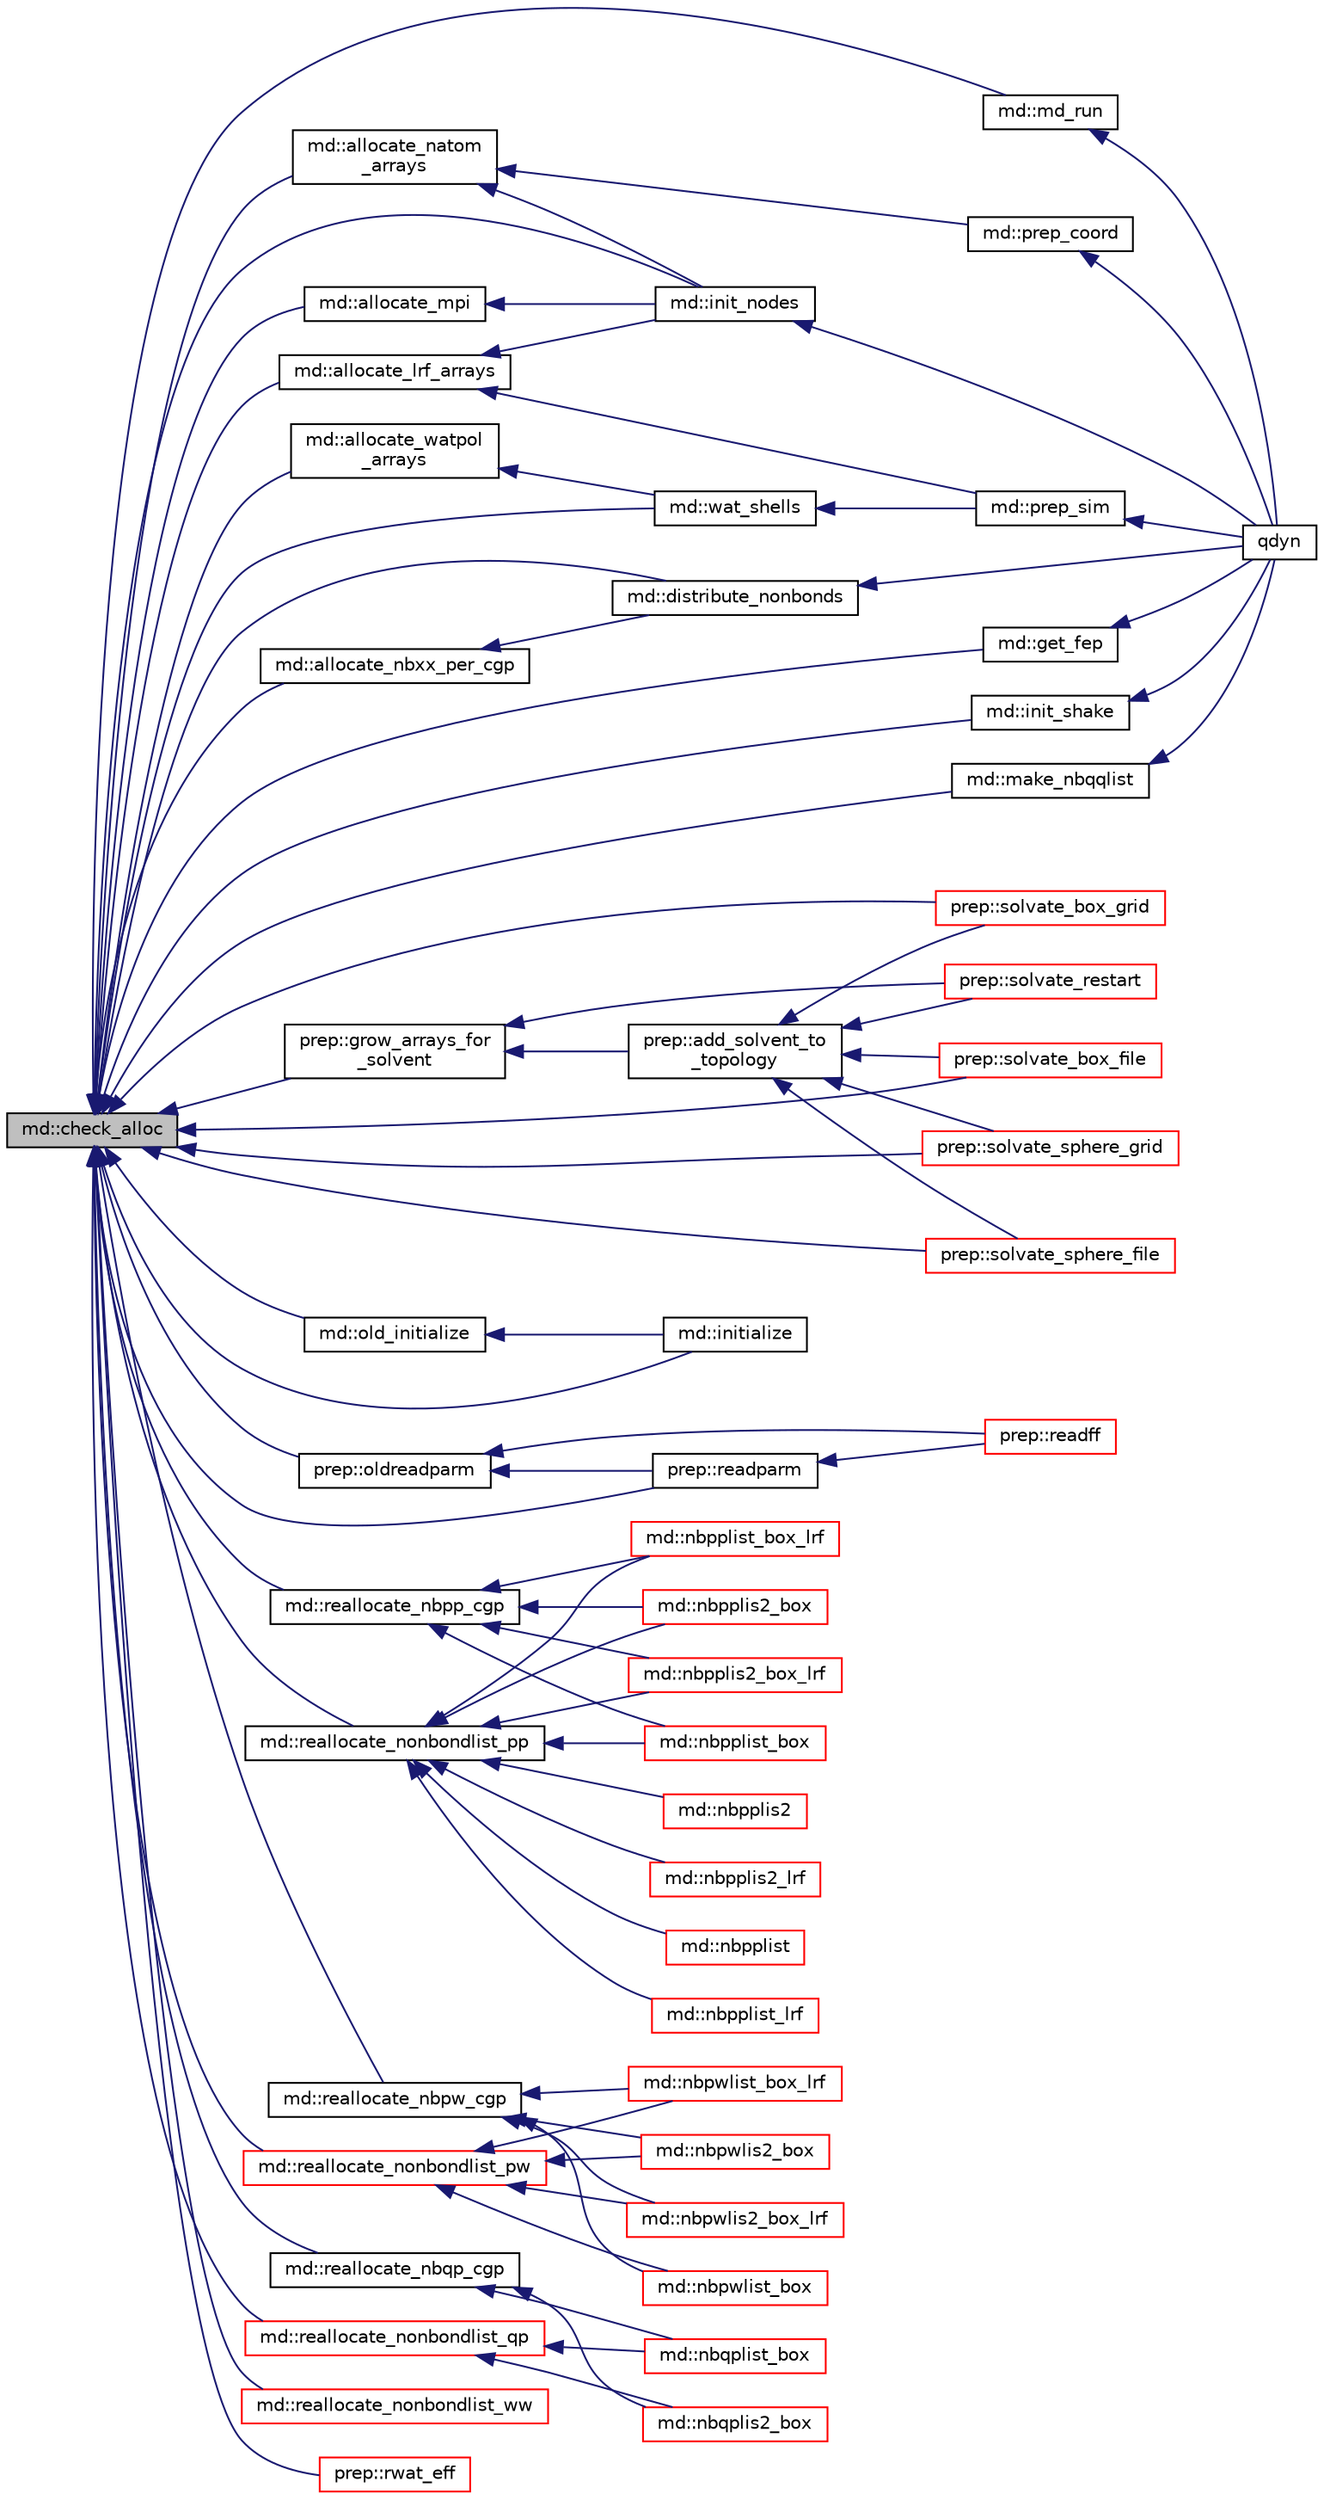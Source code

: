 digraph "md::check_alloc"
{
  edge [fontname="Helvetica",fontsize="10",labelfontname="Helvetica",labelfontsize="10"];
  node [fontname="Helvetica",fontsize="10",shape=record];
  rankdir="LR";
  Node1 [label="md::check_alloc",height=0.2,width=0.4,color="black", fillcolor="grey75", style="filled" fontcolor="black"];
  Node1 -> Node2 [dir="back",color="midnightblue",fontsize="10",style="solid",fontname="Helvetica"];
  Node2 [label="md::allocate_lrf_arrays",height=0.2,width=0.4,color="black", fillcolor="white", style="filled",URL="$classmd.html#a44425892c37b9eef58b445f76eee0754"];
  Node2 -> Node3 [dir="back",color="midnightblue",fontsize="10",style="solid",fontname="Helvetica"];
  Node3 [label="md::init_nodes",height=0.2,width=0.4,color="black", fillcolor="white", style="filled",URL="$classmd.html#ac261f29b5f6b6fbfa764b73a4516ac02"];
  Node3 -> Node4 [dir="back",color="midnightblue",fontsize="10",style="solid",fontname="Helvetica"];
  Node4 [label="qdyn",height=0.2,width=0.4,color="black", fillcolor="white", style="filled",URL="$qdyn_8f90.html#a93aa3f5a63d37164f411c008fce7e62c"];
  Node2 -> Node5 [dir="back",color="midnightblue",fontsize="10",style="solid",fontname="Helvetica"];
  Node5 [label="md::prep_sim",height=0.2,width=0.4,color="black", fillcolor="white", style="filled",URL="$classmd.html#ada4a4dd8f8f60e863387affbdb27198a"];
  Node5 -> Node4 [dir="back",color="midnightblue",fontsize="10",style="solid",fontname="Helvetica"];
  Node1 -> Node6 [dir="back",color="midnightblue",fontsize="10",style="solid",fontname="Helvetica"];
  Node6 [label="md::allocate_mpi",height=0.2,width=0.4,color="black", fillcolor="white", style="filled",URL="$classmd.html#a1fab8f0bfda2d818ad01853875601a14"];
  Node6 -> Node3 [dir="back",color="midnightblue",fontsize="10",style="solid",fontname="Helvetica"];
  Node1 -> Node7 [dir="back",color="midnightblue",fontsize="10",style="solid",fontname="Helvetica"];
  Node7 [label="md::allocate_natom\l_arrays",height=0.2,width=0.4,color="black", fillcolor="white", style="filled",URL="$classmd.html#a789c388d1b4bce615f49be6c076ad5e1"];
  Node7 -> Node3 [dir="back",color="midnightblue",fontsize="10",style="solid",fontname="Helvetica"];
  Node7 -> Node8 [dir="back",color="midnightblue",fontsize="10",style="solid",fontname="Helvetica"];
  Node8 [label="md::prep_coord",height=0.2,width=0.4,color="black", fillcolor="white", style="filled",URL="$classmd.html#a789709b5ab29545a2dd48b3c1a775a94"];
  Node8 -> Node4 [dir="back",color="midnightblue",fontsize="10",style="solid",fontname="Helvetica"];
  Node1 -> Node9 [dir="back",color="midnightblue",fontsize="10",style="solid",fontname="Helvetica"];
  Node9 [label="md::allocate_nbxx_per_cgp",height=0.2,width=0.4,color="black", fillcolor="white", style="filled",URL="$classmd.html#a2b1b7aece324f88ae6f15ec47969f1a2"];
  Node9 -> Node10 [dir="back",color="midnightblue",fontsize="10",style="solid",fontname="Helvetica"];
  Node10 [label="md::distribute_nonbonds",height=0.2,width=0.4,color="black", fillcolor="white", style="filled",URL="$classmd.html#a71b05091cbb717fac0643ab4d39dfd6c"];
  Node10 -> Node4 [dir="back",color="midnightblue",fontsize="10",style="solid",fontname="Helvetica"];
  Node1 -> Node11 [dir="back",color="midnightblue",fontsize="10",style="solid",fontname="Helvetica"];
  Node11 [label="md::allocate_watpol\l_arrays",height=0.2,width=0.4,color="black", fillcolor="white", style="filled",URL="$classmd.html#a2564982a0735344e348455d0f6aa53bd"];
  Node11 -> Node12 [dir="back",color="midnightblue",fontsize="10",style="solid",fontname="Helvetica"];
  Node12 [label="md::wat_shells",height=0.2,width=0.4,color="black", fillcolor="white", style="filled",URL="$classmd.html#aff1a619b1f24603784e74c1a04e197a0"];
  Node12 -> Node5 [dir="back",color="midnightblue",fontsize="10",style="solid",fontname="Helvetica"];
  Node1 -> Node10 [dir="back",color="midnightblue",fontsize="10",style="solid",fontname="Helvetica"];
  Node1 -> Node13 [dir="back",color="midnightblue",fontsize="10",style="solid",fontname="Helvetica"];
  Node13 [label="md::get_fep",height=0.2,width=0.4,color="black", fillcolor="white", style="filled",URL="$classmd.html#a07ecde439edb4c485493261c2f3b3b7b"];
  Node13 -> Node4 [dir="back",color="midnightblue",fontsize="10",style="solid",fontname="Helvetica"];
  Node1 -> Node14 [dir="back",color="midnightblue",fontsize="10",style="solid",fontname="Helvetica"];
  Node14 [label="prep::grow_arrays_for\l_solvent",height=0.2,width=0.4,color="black", fillcolor="white", style="filled",URL="$classprep.html#a83cffe3873feafd7ebdef521099d5bac"];
  Node14 -> Node15 [dir="back",color="midnightblue",fontsize="10",style="solid",fontname="Helvetica"];
  Node15 [label="prep::solvate_restart",height=0.2,width=0.4,color="red", fillcolor="white", style="filled",URL="$classprep.html#a5c7e6488cce390d096ff1ba62f9f7e3b"];
  Node14 -> Node16 [dir="back",color="midnightblue",fontsize="10",style="solid",fontname="Helvetica"];
  Node16 [label="prep::add_solvent_to\l_topology",height=0.2,width=0.4,color="black", fillcolor="white", style="filled",URL="$classprep.html#ada43fa39af17de1fca637c3702966043"];
  Node16 -> Node17 [dir="back",color="midnightblue",fontsize="10",style="solid",fontname="Helvetica"];
  Node17 [label="prep::solvate_box_grid",height=0.2,width=0.4,color="red", fillcolor="white", style="filled",URL="$classprep.html#a69ec3a8bd439427b2a57259dcf0b7db5"];
  Node16 -> Node18 [dir="back",color="midnightblue",fontsize="10",style="solid",fontname="Helvetica"];
  Node18 [label="prep::solvate_box_file",height=0.2,width=0.4,color="red", fillcolor="white", style="filled",URL="$classprep.html#acd0632e7396c17a73263117350d795b2"];
  Node16 -> Node19 [dir="back",color="midnightblue",fontsize="10",style="solid",fontname="Helvetica"];
  Node19 [label="prep::solvate_sphere_grid",height=0.2,width=0.4,color="red", fillcolor="white", style="filled",URL="$classprep.html#a48c69af56814950cb78d8a40679c6389"];
  Node16 -> Node20 [dir="back",color="midnightblue",fontsize="10",style="solid",fontname="Helvetica"];
  Node20 [label="prep::solvate_sphere_file",height=0.2,width=0.4,color="red", fillcolor="white", style="filled",URL="$classprep.html#a41752fc7d46be8f022fbba88f159f4d8"];
  Node16 -> Node15 [dir="back",color="midnightblue",fontsize="10",style="solid",fontname="Helvetica"];
  Node1 -> Node3 [dir="back",color="midnightblue",fontsize="10",style="solid",fontname="Helvetica"];
  Node1 -> Node21 [dir="back",color="midnightblue",fontsize="10",style="solid",fontname="Helvetica"];
  Node21 [label="md::init_shake",height=0.2,width=0.4,color="black", fillcolor="white", style="filled",URL="$classmd.html#af498e436cb9b94fa685a4aecfbadc3e1"];
  Node21 -> Node4 [dir="back",color="midnightblue",fontsize="10",style="solid",fontname="Helvetica"];
  Node1 -> Node22 [dir="back",color="midnightblue",fontsize="10",style="solid",fontname="Helvetica"];
  Node22 [label="md::initialize",height=0.2,width=0.4,color="black", fillcolor="white", style="filled",URL="$classmd.html#acecdfbb85340e13040d34a2544d7c4c5"];
  Node1 -> Node23 [dir="back",color="midnightblue",fontsize="10",style="solid",fontname="Helvetica"];
  Node23 [label="md::make_nbqqlist",height=0.2,width=0.4,color="black", fillcolor="white", style="filled",URL="$classmd.html#a236a0824bcdbad217f25a45e51a2f14f"];
  Node23 -> Node4 [dir="back",color="midnightblue",fontsize="10",style="solid",fontname="Helvetica"];
  Node1 -> Node24 [dir="back",color="midnightblue",fontsize="10",style="solid",fontname="Helvetica"];
  Node24 [label="md::md_run",height=0.2,width=0.4,color="black", fillcolor="white", style="filled",URL="$classmd.html#a171682c3783373090d6525d6b435211e"];
  Node24 -> Node4 [dir="back",color="midnightblue",fontsize="10",style="solid",fontname="Helvetica"];
  Node1 -> Node25 [dir="back",color="midnightblue",fontsize="10",style="solid",fontname="Helvetica"];
  Node25 [label="md::old_initialize",height=0.2,width=0.4,color="black", fillcolor="white", style="filled",URL="$classmd.html#a07b781fabc881157203b600278e8d17d"];
  Node25 -> Node22 [dir="back",color="midnightblue",fontsize="10",style="solid",fontname="Helvetica"];
  Node1 -> Node26 [dir="back",color="midnightblue",fontsize="10",style="solid",fontname="Helvetica"];
  Node26 [label="prep::oldreadparm",height=0.2,width=0.4,color="black", fillcolor="white", style="filled",URL="$classprep.html#aa8bce8b46beb9bb1a75090b0ca7666e1"];
  Node26 -> Node27 [dir="back",color="midnightblue",fontsize="10",style="solid",fontname="Helvetica"];
  Node27 [label="prep::readff",height=0.2,width=0.4,color="red", fillcolor="white", style="filled",URL="$classprep.html#a266a5e1af478996cb0484355015fbd31"];
  Node26 -> Node28 [dir="back",color="midnightblue",fontsize="10",style="solid",fontname="Helvetica"];
  Node28 [label="prep::readparm",height=0.2,width=0.4,color="black", fillcolor="white", style="filled",URL="$classprep.html#a95a57c9975f303d860e25611bb7a14ad"];
  Node28 -> Node27 [dir="back",color="midnightblue",fontsize="10",style="solid",fontname="Helvetica"];
  Node1 -> Node28 [dir="back",color="midnightblue",fontsize="10",style="solid",fontname="Helvetica"];
  Node1 -> Node29 [dir="back",color="midnightblue",fontsize="10",style="solid",fontname="Helvetica"];
  Node29 [label="md::reallocate_nbpp_cgp",height=0.2,width=0.4,color="black", fillcolor="white", style="filled",URL="$classmd.html#af66ca4a315dcc0890b77cd90b0fdaa94"];
  Node29 -> Node30 [dir="back",color="midnightblue",fontsize="10",style="solid",fontname="Helvetica"];
  Node30 [label="md::nbpplis2_box",height=0.2,width=0.4,color="red", fillcolor="white", style="filled",URL="$classmd.html#a0e44f9dccd622bae4e2d982ece5c3423"];
  Node29 -> Node31 [dir="back",color="midnightblue",fontsize="10",style="solid",fontname="Helvetica"];
  Node31 [label="md::nbpplis2_box_lrf",height=0.2,width=0.4,color="red", fillcolor="white", style="filled",URL="$classmd.html#ad21d3a65785ca8c2f10ae17ce21f463e"];
  Node29 -> Node32 [dir="back",color="midnightblue",fontsize="10",style="solid",fontname="Helvetica"];
  Node32 [label="md::nbpplist_box",height=0.2,width=0.4,color="red", fillcolor="white", style="filled",URL="$classmd.html#a54332666551135beedcfb89e4ce019d3"];
  Node29 -> Node33 [dir="back",color="midnightblue",fontsize="10",style="solid",fontname="Helvetica"];
  Node33 [label="md::nbpplist_box_lrf",height=0.2,width=0.4,color="red", fillcolor="white", style="filled",URL="$classmd.html#a83da9a1f7c60fbccfdb91504751a9abf"];
  Node1 -> Node34 [dir="back",color="midnightblue",fontsize="10",style="solid",fontname="Helvetica"];
  Node34 [label="md::reallocate_nbpw_cgp",height=0.2,width=0.4,color="black", fillcolor="white", style="filled",URL="$classmd.html#a99eee4f01dbdcd76dbed4be5691d6d68"];
  Node34 -> Node35 [dir="back",color="midnightblue",fontsize="10",style="solid",fontname="Helvetica"];
  Node35 [label="md::nbpwlis2_box",height=0.2,width=0.4,color="red", fillcolor="white", style="filled",URL="$classmd.html#a52d03dd3085b87c8734115dc3b4b4131"];
  Node34 -> Node36 [dir="back",color="midnightblue",fontsize="10",style="solid",fontname="Helvetica"];
  Node36 [label="md::nbpwlis2_box_lrf",height=0.2,width=0.4,color="red", fillcolor="white", style="filled",URL="$classmd.html#a5b61618ae56e51fef3e5cc4b5a6b27f7"];
  Node34 -> Node37 [dir="back",color="midnightblue",fontsize="10",style="solid",fontname="Helvetica"];
  Node37 [label="md::nbpwlist_box",height=0.2,width=0.4,color="red", fillcolor="white", style="filled",URL="$classmd.html#a5f189fb6f05a491403c091702df28b5d"];
  Node34 -> Node38 [dir="back",color="midnightblue",fontsize="10",style="solid",fontname="Helvetica"];
  Node38 [label="md::nbpwlist_box_lrf",height=0.2,width=0.4,color="red", fillcolor="white", style="filled",URL="$classmd.html#a3394ce94f0e3b7bfc2173c52b94f26a7"];
  Node1 -> Node39 [dir="back",color="midnightblue",fontsize="10",style="solid",fontname="Helvetica"];
  Node39 [label="md::reallocate_nbqp_cgp",height=0.2,width=0.4,color="black", fillcolor="white", style="filled",URL="$classmd.html#ad6f184dc723190ff46edab4caf4b10e2"];
  Node39 -> Node40 [dir="back",color="midnightblue",fontsize="10",style="solid",fontname="Helvetica"];
  Node40 [label="md::nbqplis2_box",height=0.2,width=0.4,color="red", fillcolor="white", style="filled",URL="$classmd.html#ae34201832881ae30b98d647f8d6b9e5c"];
  Node39 -> Node41 [dir="back",color="midnightblue",fontsize="10",style="solid",fontname="Helvetica"];
  Node41 [label="md::nbqplist_box",height=0.2,width=0.4,color="red", fillcolor="white", style="filled",URL="$classmd.html#ab7e41e412c074ffe247c7f5ddb656556"];
  Node1 -> Node42 [dir="back",color="midnightblue",fontsize="10",style="solid",fontname="Helvetica"];
  Node42 [label="md::reallocate_nonbondlist_pp",height=0.2,width=0.4,color="black", fillcolor="white", style="filled",URL="$classmd.html#a262f50d109fc70ca812e85ddeb684728"];
  Node42 -> Node43 [dir="back",color="midnightblue",fontsize="10",style="solid",fontname="Helvetica"];
  Node43 [label="md::nbpplis2",height=0.2,width=0.4,color="red", fillcolor="white", style="filled",URL="$classmd.html#a28f26bd7ab24879172cc589fd3a71024"];
  Node42 -> Node30 [dir="back",color="midnightblue",fontsize="10",style="solid",fontname="Helvetica"];
  Node42 -> Node31 [dir="back",color="midnightblue",fontsize="10",style="solid",fontname="Helvetica"];
  Node42 -> Node44 [dir="back",color="midnightblue",fontsize="10",style="solid",fontname="Helvetica"];
  Node44 [label="md::nbpplis2_lrf",height=0.2,width=0.4,color="red", fillcolor="white", style="filled",URL="$classmd.html#a92e05e5a3c50acde2fc700cce4af3a32"];
  Node42 -> Node45 [dir="back",color="midnightblue",fontsize="10",style="solid",fontname="Helvetica"];
  Node45 [label="md::nbpplist",height=0.2,width=0.4,color="red", fillcolor="white", style="filled",URL="$classmd.html#a744aa0ac0e0c15656cc4b5fc7ab6d04f"];
  Node42 -> Node32 [dir="back",color="midnightblue",fontsize="10",style="solid",fontname="Helvetica"];
  Node42 -> Node46 [dir="back",color="midnightblue",fontsize="10",style="solid",fontname="Helvetica"];
  Node46 [label="md::nbpplist_lrf",height=0.2,width=0.4,color="red", fillcolor="white", style="filled",URL="$classmd.html#a3cdc19052d14a51219bdd4a58fe2cf3b"];
  Node42 -> Node33 [dir="back",color="midnightblue",fontsize="10",style="solid",fontname="Helvetica"];
  Node1 -> Node47 [dir="back",color="midnightblue",fontsize="10",style="solid",fontname="Helvetica"];
  Node47 [label="md::reallocate_nonbondlist_pw",height=0.2,width=0.4,color="red", fillcolor="white", style="filled",URL="$classmd.html#ac0b1ffca7139683663c0ebb7903a90c0"];
  Node47 -> Node35 [dir="back",color="midnightblue",fontsize="10",style="solid",fontname="Helvetica"];
  Node47 -> Node36 [dir="back",color="midnightblue",fontsize="10",style="solid",fontname="Helvetica"];
  Node47 -> Node37 [dir="back",color="midnightblue",fontsize="10",style="solid",fontname="Helvetica"];
  Node47 -> Node38 [dir="back",color="midnightblue",fontsize="10",style="solid",fontname="Helvetica"];
  Node1 -> Node48 [dir="back",color="midnightblue",fontsize="10",style="solid",fontname="Helvetica"];
  Node48 [label="md::reallocate_nonbondlist_qp",height=0.2,width=0.4,color="red", fillcolor="white", style="filled",URL="$classmd.html#a33602a45f142caf0421adb4f16cee39a"];
  Node48 -> Node40 [dir="back",color="midnightblue",fontsize="10",style="solid",fontname="Helvetica"];
  Node48 -> Node41 [dir="back",color="midnightblue",fontsize="10",style="solid",fontname="Helvetica"];
  Node1 -> Node49 [dir="back",color="midnightblue",fontsize="10",style="solid",fontname="Helvetica"];
  Node49 [label="md::reallocate_nonbondlist_ww",height=0.2,width=0.4,color="red", fillcolor="white", style="filled",URL="$classmd.html#abc46c1881f91ca0af21a94bab664a348"];
  Node1 -> Node50 [dir="back",color="midnightblue",fontsize="10",style="solid",fontname="Helvetica"];
  Node50 [label="prep::rwat_eff",height=0.2,width=0.4,color="red", fillcolor="white", style="filled",URL="$classprep.html#aede855ae502ac617ebdefee64cf18581"];
  Node1 -> Node18 [dir="back",color="midnightblue",fontsize="10",style="solid",fontname="Helvetica"];
  Node1 -> Node17 [dir="back",color="midnightblue",fontsize="10",style="solid",fontname="Helvetica"];
  Node1 -> Node20 [dir="back",color="midnightblue",fontsize="10",style="solid",fontname="Helvetica"];
  Node1 -> Node19 [dir="back",color="midnightblue",fontsize="10",style="solid",fontname="Helvetica"];
  Node1 -> Node12 [dir="back",color="midnightblue",fontsize="10",style="solid",fontname="Helvetica"];
}
